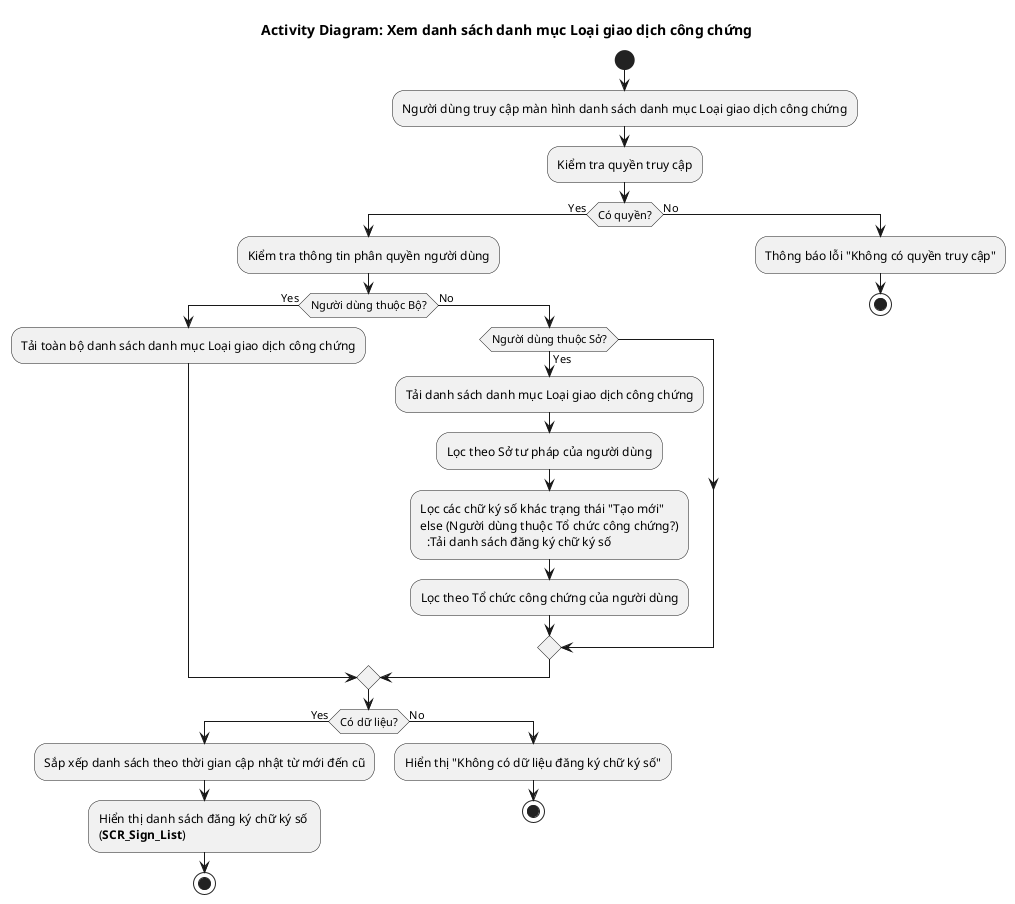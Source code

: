 @startuml DM_LoaiGDCC
!pragma layout smetana
title Activity Diagram: Xem danh sách danh mục Loại giao dịch công chứng

start
:Người dùng truy cập màn hình danh sách danh mục Loại giao dịch công chứng;
:Kiểm tra quyền truy cập;
if (Có quyền?) then (Yes)
  :Kiểm tra thông tin phân quyền người dùng;
  if (Người dùng thuộc Bộ?) then (Yes)
    :Tải toàn bộ danh sách danh mục Loại giao dịch công chứng;
  else (No)
    if (Người dùng thuộc Sở?) then (Yes)
      :Tải danh sách danh mục Loại giao dịch công chứng;
      :Lọc theo Sở tư pháp của người dùng;
      :Lọc các chữ ký số khác trạng thái "Tạo mới"
    else (Người dùng thuộc Tổ chức công chứng?)
      :Tải danh sách đăng ký chữ ký số;
      :Lọc theo Tổ chức công chứng của người dùng;
    endif
  endif
  if (Có dữ liệu?) then (Yes)
    :Sắp xếp danh sách theo thời gian cập nhật từ mới đến cũ;
    :Hiển thị danh sách đăng ký chữ ký số \n(**SCR_Sign_List**);
    stop
  else (No)
    :Hiển thị "Không có dữ liệu đăng ký chữ ký số";
    stop
  endif
else (No)
  :Thông báo lỗi "Không có quyền truy cập";
  stop
endif
@enduml